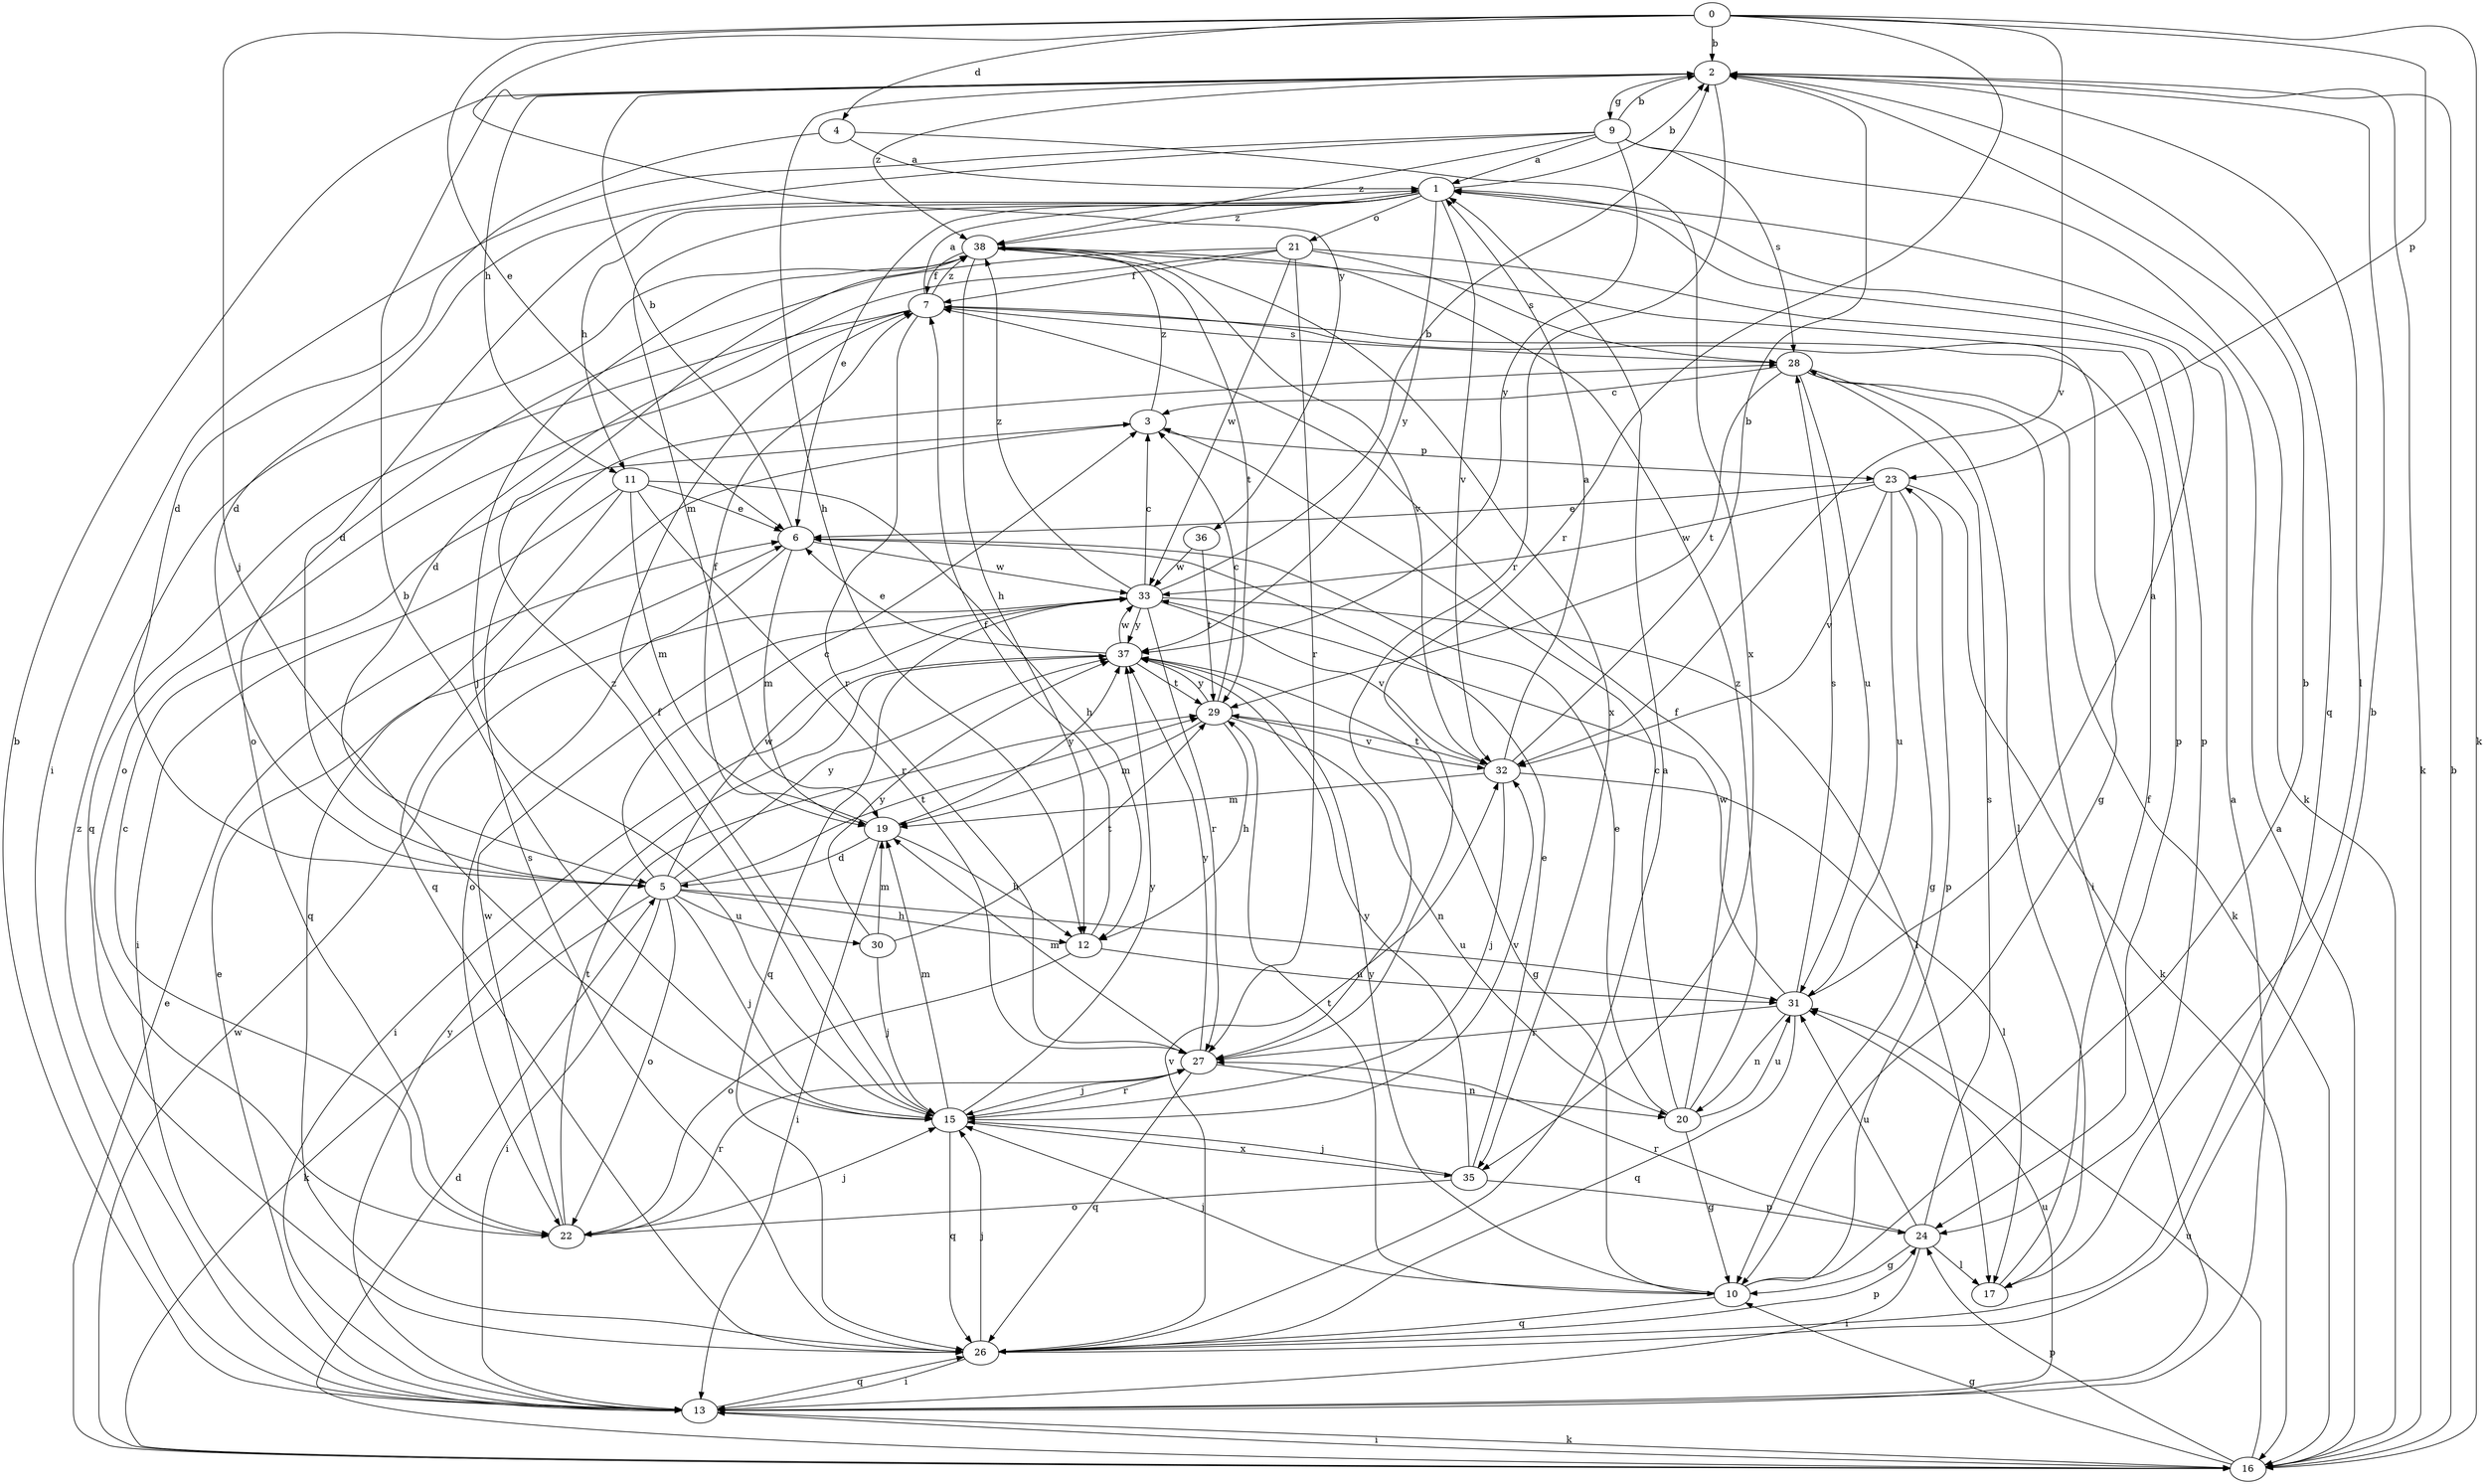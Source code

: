 strict digraph  {
0;
1;
2;
3;
4;
5;
6;
7;
9;
10;
11;
12;
13;
15;
16;
17;
19;
20;
21;
22;
23;
24;
26;
27;
28;
29;
30;
31;
32;
33;
35;
36;
37;
38;
0 -> 2  [label=b];
0 -> 4  [label=d];
0 -> 6  [label=e];
0 -> 15  [label=j];
0 -> 16  [label=k];
0 -> 23  [label=p];
0 -> 27  [label=r];
0 -> 32  [label=v];
0 -> 36  [label=y];
1 -> 2  [label=b];
1 -> 5  [label=d];
1 -> 6  [label=e];
1 -> 11  [label=h];
1 -> 19  [label=m];
1 -> 21  [label=o];
1 -> 32  [label=v];
1 -> 37  [label=y];
1 -> 38  [label=z];
2 -> 9  [label=g];
2 -> 11  [label=h];
2 -> 12  [label=h];
2 -> 16  [label=k];
2 -> 17  [label=l];
2 -> 26  [label=q];
2 -> 27  [label=r];
2 -> 38  [label=z];
3 -> 23  [label=p];
3 -> 26  [label=q];
3 -> 38  [label=z];
4 -> 1  [label=a];
4 -> 5  [label=d];
4 -> 35  [label=x];
5 -> 3  [label=c];
5 -> 12  [label=h];
5 -> 13  [label=i];
5 -> 15  [label=j];
5 -> 16  [label=k];
5 -> 22  [label=o];
5 -> 29  [label=t];
5 -> 30  [label=u];
5 -> 31  [label=u];
5 -> 33  [label=w];
5 -> 37  [label=y];
6 -> 2  [label=b];
6 -> 19  [label=m];
6 -> 22  [label=o];
6 -> 33  [label=w];
7 -> 1  [label=a];
7 -> 10  [label=g];
7 -> 22  [label=o];
7 -> 26  [label=q];
7 -> 27  [label=r];
7 -> 28  [label=s];
7 -> 38  [label=z];
9 -> 1  [label=a];
9 -> 2  [label=b];
9 -> 5  [label=d];
9 -> 13  [label=i];
9 -> 16  [label=k];
9 -> 28  [label=s];
9 -> 37  [label=y];
9 -> 38  [label=z];
10 -> 2  [label=b];
10 -> 15  [label=j];
10 -> 23  [label=p];
10 -> 26  [label=q];
10 -> 29  [label=t];
10 -> 37  [label=y];
11 -> 6  [label=e];
11 -> 12  [label=h];
11 -> 13  [label=i];
11 -> 19  [label=m];
11 -> 26  [label=q];
11 -> 27  [label=r];
12 -> 7  [label=f];
12 -> 22  [label=o];
12 -> 31  [label=u];
13 -> 1  [label=a];
13 -> 2  [label=b];
13 -> 6  [label=e];
13 -> 16  [label=k];
13 -> 26  [label=q];
13 -> 31  [label=u];
13 -> 37  [label=y];
13 -> 38  [label=z];
15 -> 2  [label=b];
15 -> 7  [label=f];
15 -> 19  [label=m];
15 -> 26  [label=q];
15 -> 27  [label=r];
15 -> 32  [label=v];
15 -> 35  [label=x];
15 -> 37  [label=y];
15 -> 38  [label=z];
16 -> 1  [label=a];
16 -> 2  [label=b];
16 -> 5  [label=d];
16 -> 6  [label=e];
16 -> 10  [label=g];
16 -> 13  [label=i];
16 -> 24  [label=p];
16 -> 31  [label=u];
16 -> 33  [label=w];
17 -> 7  [label=f];
19 -> 5  [label=d];
19 -> 7  [label=f];
19 -> 12  [label=h];
19 -> 13  [label=i];
19 -> 37  [label=y];
20 -> 3  [label=c];
20 -> 6  [label=e];
20 -> 7  [label=f];
20 -> 10  [label=g];
20 -> 31  [label=u];
20 -> 38  [label=z];
21 -> 5  [label=d];
21 -> 7  [label=f];
21 -> 22  [label=o];
21 -> 24  [label=p];
21 -> 27  [label=r];
21 -> 28  [label=s];
21 -> 33  [label=w];
22 -> 3  [label=c];
22 -> 15  [label=j];
22 -> 27  [label=r];
22 -> 29  [label=t];
22 -> 33  [label=w];
23 -> 6  [label=e];
23 -> 10  [label=g];
23 -> 16  [label=k];
23 -> 31  [label=u];
23 -> 32  [label=v];
23 -> 33  [label=w];
24 -> 10  [label=g];
24 -> 13  [label=i];
24 -> 17  [label=l];
24 -> 27  [label=r];
24 -> 28  [label=s];
24 -> 31  [label=u];
26 -> 1  [label=a];
26 -> 2  [label=b];
26 -> 13  [label=i];
26 -> 15  [label=j];
26 -> 24  [label=p];
26 -> 28  [label=s];
26 -> 32  [label=v];
27 -> 15  [label=j];
27 -> 19  [label=m];
27 -> 20  [label=n];
27 -> 26  [label=q];
27 -> 37  [label=y];
28 -> 3  [label=c];
28 -> 13  [label=i];
28 -> 16  [label=k];
28 -> 17  [label=l];
28 -> 29  [label=t];
28 -> 31  [label=u];
29 -> 3  [label=c];
29 -> 12  [label=h];
29 -> 19  [label=m];
29 -> 20  [label=n];
29 -> 32  [label=v];
29 -> 37  [label=y];
30 -> 15  [label=j];
30 -> 19  [label=m];
30 -> 29  [label=t];
30 -> 37  [label=y];
31 -> 1  [label=a];
31 -> 20  [label=n];
31 -> 26  [label=q];
31 -> 27  [label=r];
31 -> 28  [label=s];
31 -> 33  [label=w];
32 -> 1  [label=a];
32 -> 2  [label=b];
32 -> 15  [label=j];
32 -> 17  [label=l];
32 -> 19  [label=m];
32 -> 29  [label=t];
33 -> 2  [label=b];
33 -> 3  [label=c];
33 -> 17  [label=l];
33 -> 26  [label=q];
33 -> 27  [label=r];
33 -> 32  [label=v];
33 -> 37  [label=y];
33 -> 38  [label=z];
35 -> 6  [label=e];
35 -> 15  [label=j];
35 -> 22  [label=o];
35 -> 24  [label=p];
35 -> 37  [label=y];
36 -> 29  [label=t];
36 -> 33  [label=w];
37 -> 6  [label=e];
37 -> 10  [label=g];
37 -> 13  [label=i];
37 -> 29  [label=t];
37 -> 33  [label=w];
38 -> 7  [label=f];
38 -> 12  [label=h];
38 -> 15  [label=j];
38 -> 24  [label=p];
38 -> 29  [label=t];
38 -> 32  [label=v];
38 -> 35  [label=x];
}
